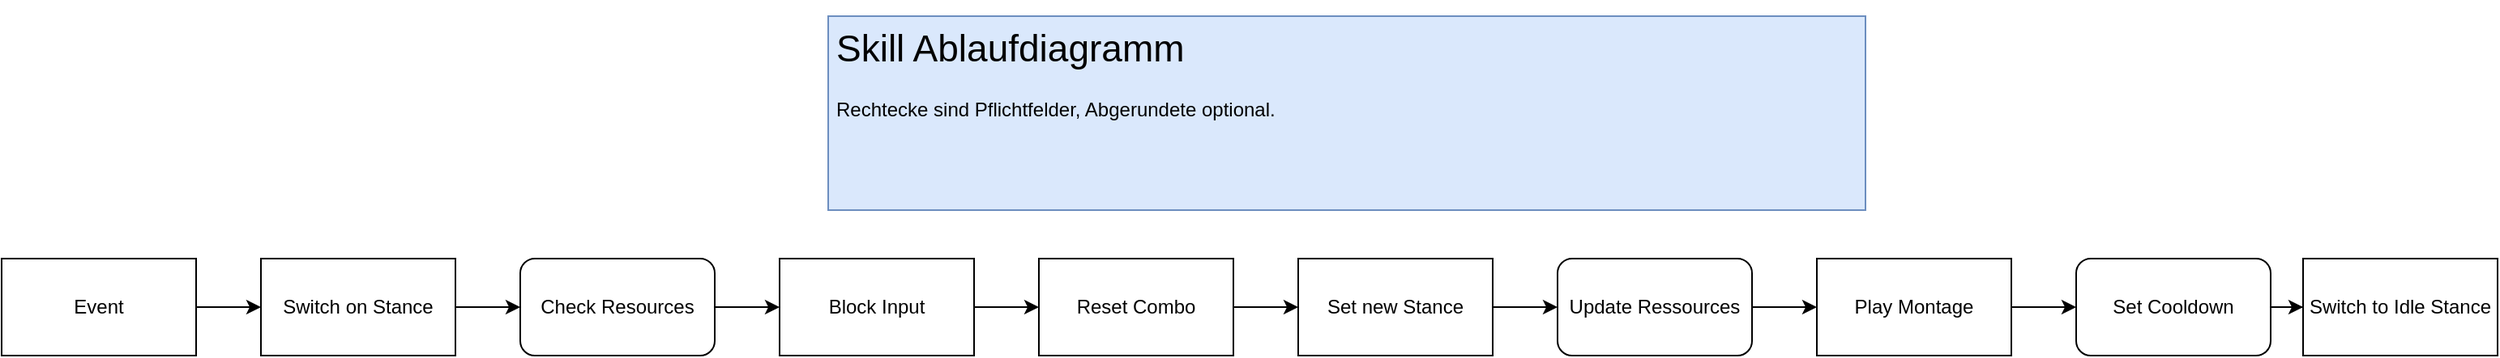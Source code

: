 <mxfile version="12.0.2" type="device" pages="1"><diagram id="Ph1CQ3rWwgGjdPXZi1j6" name="Page-1"><mxGraphModel dx="1612" dy="748" grid="1" gridSize="10" guides="1" tooltips="1" connect="1" arrows="1" fold="1" page="1" pageScale="1" pageWidth="827" pageHeight="1169" math="0" shadow="0"><root><mxCell id="0"/><mxCell id="1" parent="0"/><mxCell id="OuR-yrKleX1Q2PmvcQLH-3" value="" style="edgeStyle=orthogonalEdgeStyle;rounded=0;orthogonalLoop=1;jettySize=auto;html=1;" edge="1" parent="1" source="OuR-yrKleX1Q2PmvcQLH-1" target="OuR-yrKleX1Q2PmvcQLH-2"><mxGeometry relative="1" as="geometry"/></mxCell><mxCell id="OuR-yrKleX1Q2PmvcQLH-1" value="Event" style="rounded=0;whiteSpace=wrap;html=1;" vertex="1" parent="1"><mxGeometry x="40" y="170" width="120" height="60" as="geometry"/></mxCell><mxCell id="OuR-yrKleX1Q2PmvcQLH-19" style="edgeStyle=orthogonalEdgeStyle;rounded=0;orthogonalLoop=1;jettySize=auto;html=1;exitX=1;exitY=0.5;exitDx=0;exitDy=0;entryX=0;entryY=0.5;entryDx=0;entryDy=0;" edge="1" parent="1" source="OuR-yrKleX1Q2PmvcQLH-2" target="OuR-yrKleX1Q2PmvcQLH-18"><mxGeometry relative="1" as="geometry"/></mxCell><mxCell id="OuR-yrKleX1Q2PmvcQLH-2" value="Switch on Stance&lt;br&gt;" style="rounded=0;whiteSpace=wrap;html=1;" vertex="1" parent="1"><mxGeometry x="200" y="170" width="120" height="60" as="geometry"/></mxCell><mxCell id="OuR-yrKleX1Q2PmvcQLH-9" value="" style="edgeStyle=orthogonalEdgeStyle;rounded=0;orthogonalLoop=1;jettySize=auto;html=1;" edge="1" parent="1" source="OuR-yrKleX1Q2PmvcQLH-6" target="OuR-yrKleX1Q2PmvcQLH-8"><mxGeometry relative="1" as="geometry"/></mxCell><mxCell id="OuR-yrKleX1Q2PmvcQLH-6" value="Block Input" style="rounded=0;whiteSpace=wrap;html=1;" vertex="1" parent="1"><mxGeometry x="520" y="170" width="120" height="60" as="geometry"/></mxCell><mxCell id="OuR-yrKleX1Q2PmvcQLH-11" value="" style="edgeStyle=orthogonalEdgeStyle;rounded=0;orthogonalLoop=1;jettySize=auto;html=1;" edge="1" parent="1" source="OuR-yrKleX1Q2PmvcQLH-8" target="OuR-yrKleX1Q2PmvcQLH-10"><mxGeometry relative="1" as="geometry"/></mxCell><mxCell id="OuR-yrKleX1Q2PmvcQLH-8" value="Reset Combo&lt;br&gt;" style="rounded=0;whiteSpace=wrap;html=1;" vertex="1" parent="1"><mxGeometry x="680" y="170" width="120" height="60" as="geometry"/></mxCell><mxCell id="OuR-yrKleX1Q2PmvcQLH-13" value="" style="edgeStyle=orthogonalEdgeStyle;rounded=0;orthogonalLoop=1;jettySize=auto;html=1;entryX=0;entryY=0.5;entryDx=0;entryDy=0;" edge="1" parent="1" source="OuR-yrKleX1Q2PmvcQLH-10" target="OuR-yrKleX1Q2PmvcQLH-21"><mxGeometry relative="1" as="geometry"/></mxCell><mxCell id="OuR-yrKleX1Q2PmvcQLH-10" value="Set new Stance" style="rounded=0;whiteSpace=wrap;html=1;" vertex="1" parent="1"><mxGeometry x="840" y="170" width="120" height="60" as="geometry"/></mxCell><mxCell id="OuR-yrKleX1Q2PmvcQLH-15" value="" style="edgeStyle=orthogonalEdgeStyle;rounded=0;orthogonalLoop=1;jettySize=auto;html=1;exitX=1;exitY=0.5;exitDx=0;exitDy=0;" edge="1" parent="1" source="OuR-yrKleX1Q2PmvcQLH-21" target="OuR-yrKleX1Q2PmvcQLH-14"><mxGeometry relative="1" as="geometry"/></mxCell><mxCell id="OuR-yrKleX1Q2PmvcQLH-17" value="" style="edgeStyle=orthogonalEdgeStyle;rounded=0;orthogonalLoop=1;jettySize=auto;html=1;entryX=0;entryY=0.5;entryDx=0;entryDy=0;exitX=1;exitY=0.5;exitDx=0;exitDy=0;" edge="1" parent="1" source="OuR-yrKleX1Q2PmvcQLH-14" target="OuR-yrKleX1Q2PmvcQLH-22"><mxGeometry relative="1" as="geometry"><mxPoint x="1360" y="200" as="targetPoint"/><Array as="points"><mxPoint x="1310" y="200"/><mxPoint x="1310" y="200"/></Array></mxGeometry></mxCell><mxCell id="OuR-yrKleX1Q2PmvcQLH-14" value="Play Montage&lt;br&gt;" style="rounded=0;whiteSpace=wrap;html=1;" vertex="1" parent="1"><mxGeometry x="1160" y="170" width="120" height="60" as="geometry"/></mxCell><mxCell id="OuR-yrKleX1Q2PmvcQLH-20" style="edgeStyle=orthogonalEdgeStyle;rounded=0;orthogonalLoop=1;jettySize=auto;html=1;exitX=1;exitY=0.5;exitDx=0;exitDy=0;entryX=0;entryY=0.5;entryDx=0;entryDy=0;" edge="1" parent="1" source="OuR-yrKleX1Q2PmvcQLH-18" target="OuR-yrKleX1Q2PmvcQLH-6"><mxGeometry relative="1" as="geometry"/></mxCell><mxCell id="OuR-yrKleX1Q2PmvcQLH-18" value="&lt;span style=&quot;white-space: normal&quot;&gt;Check Resources&lt;/span&gt;" style="rounded=1;whiteSpace=wrap;html=1;" vertex="1" parent="1"><mxGeometry x="360" y="170" width="120" height="60" as="geometry"/></mxCell><mxCell id="OuR-yrKleX1Q2PmvcQLH-21" value="&lt;span style=&quot;white-space: normal&quot;&gt;Update Ressources&lt;/span&gt;" style="rounded=1;whiteSpace=wrap;html=1;" vertex="1" parent="1"><mxGeometry x="1000" y="170" width="120" height="60" as="geometry"/></mxCell><mxCell id="OuR-yrKleX1Q2PmvcQLH-26" style="edgeStyle=orthogonalEdgeStyle;rounded=0;orthogonalLoop=1;jettySize=auto;html=1;exitX=1;exitY=0.5;exitDx=0;exitDy=0;" edge="1" parent="1" source="OuR-yrKleX1Q2PmvcQLH-22" target="OuR-yrKleX1Q2PmvcQLH-23"><mxGeometry relative="1" as="geometry"/></mxCell><mxCell id="OuR-yrKleX1Q2PmvcQLH-22" value="&lt;span style=&quot;white-space: normal&quot;&gt;Set Cooldown&lt;/span&gt;" style="rounded=1;whiteSpace=wrap;html=1;" vertex="1" parent="1"><mxGeometry x="1320" y="170" width="120" height="60" as="geometry"/></mxCell><mxCell id="OuR-yrKleX1Q2PmvcQLH-23" value="Switch to Idle Stance" style="rounded=0;whiteSpace=wrap;html=1;" vertex="1" parent="1"><mxGeometry x="1460" y="170" width="120" height="60" as="geometry"/></mxCell><mxCell id="OuR-yrKleX1Q2PmvcQLH-25" value="&lt;h1&gt;&lt;span style=&quot;font-size: 23px ; font-weight: 400 ; text-align: center&quot;&gt;Skill Ablaufdiagramm&lt;/span&gt;&lt;br style=&quot;font-size: 23px ; font-weight: 400 ; text-align: center&quot;&gt;&lt;/h1&gt;&lt;p&gt;Rechtecke sind Pflichtfelder, Abgerundete optional.&lt;/p&gt;" style="text;html=1;strokeColor=#6c8ebf;fillColor=#dae8fc;spacing=5;spacingTop=-20;whiteSpace=wrap;overflow=hidden;rounded=0;" vertex="1" parent="1"><mxGeometry x="550" y="20" width="640" height="120" as="geometry"/></mxCell></root></mxGraphModel></diagram></mxfile>